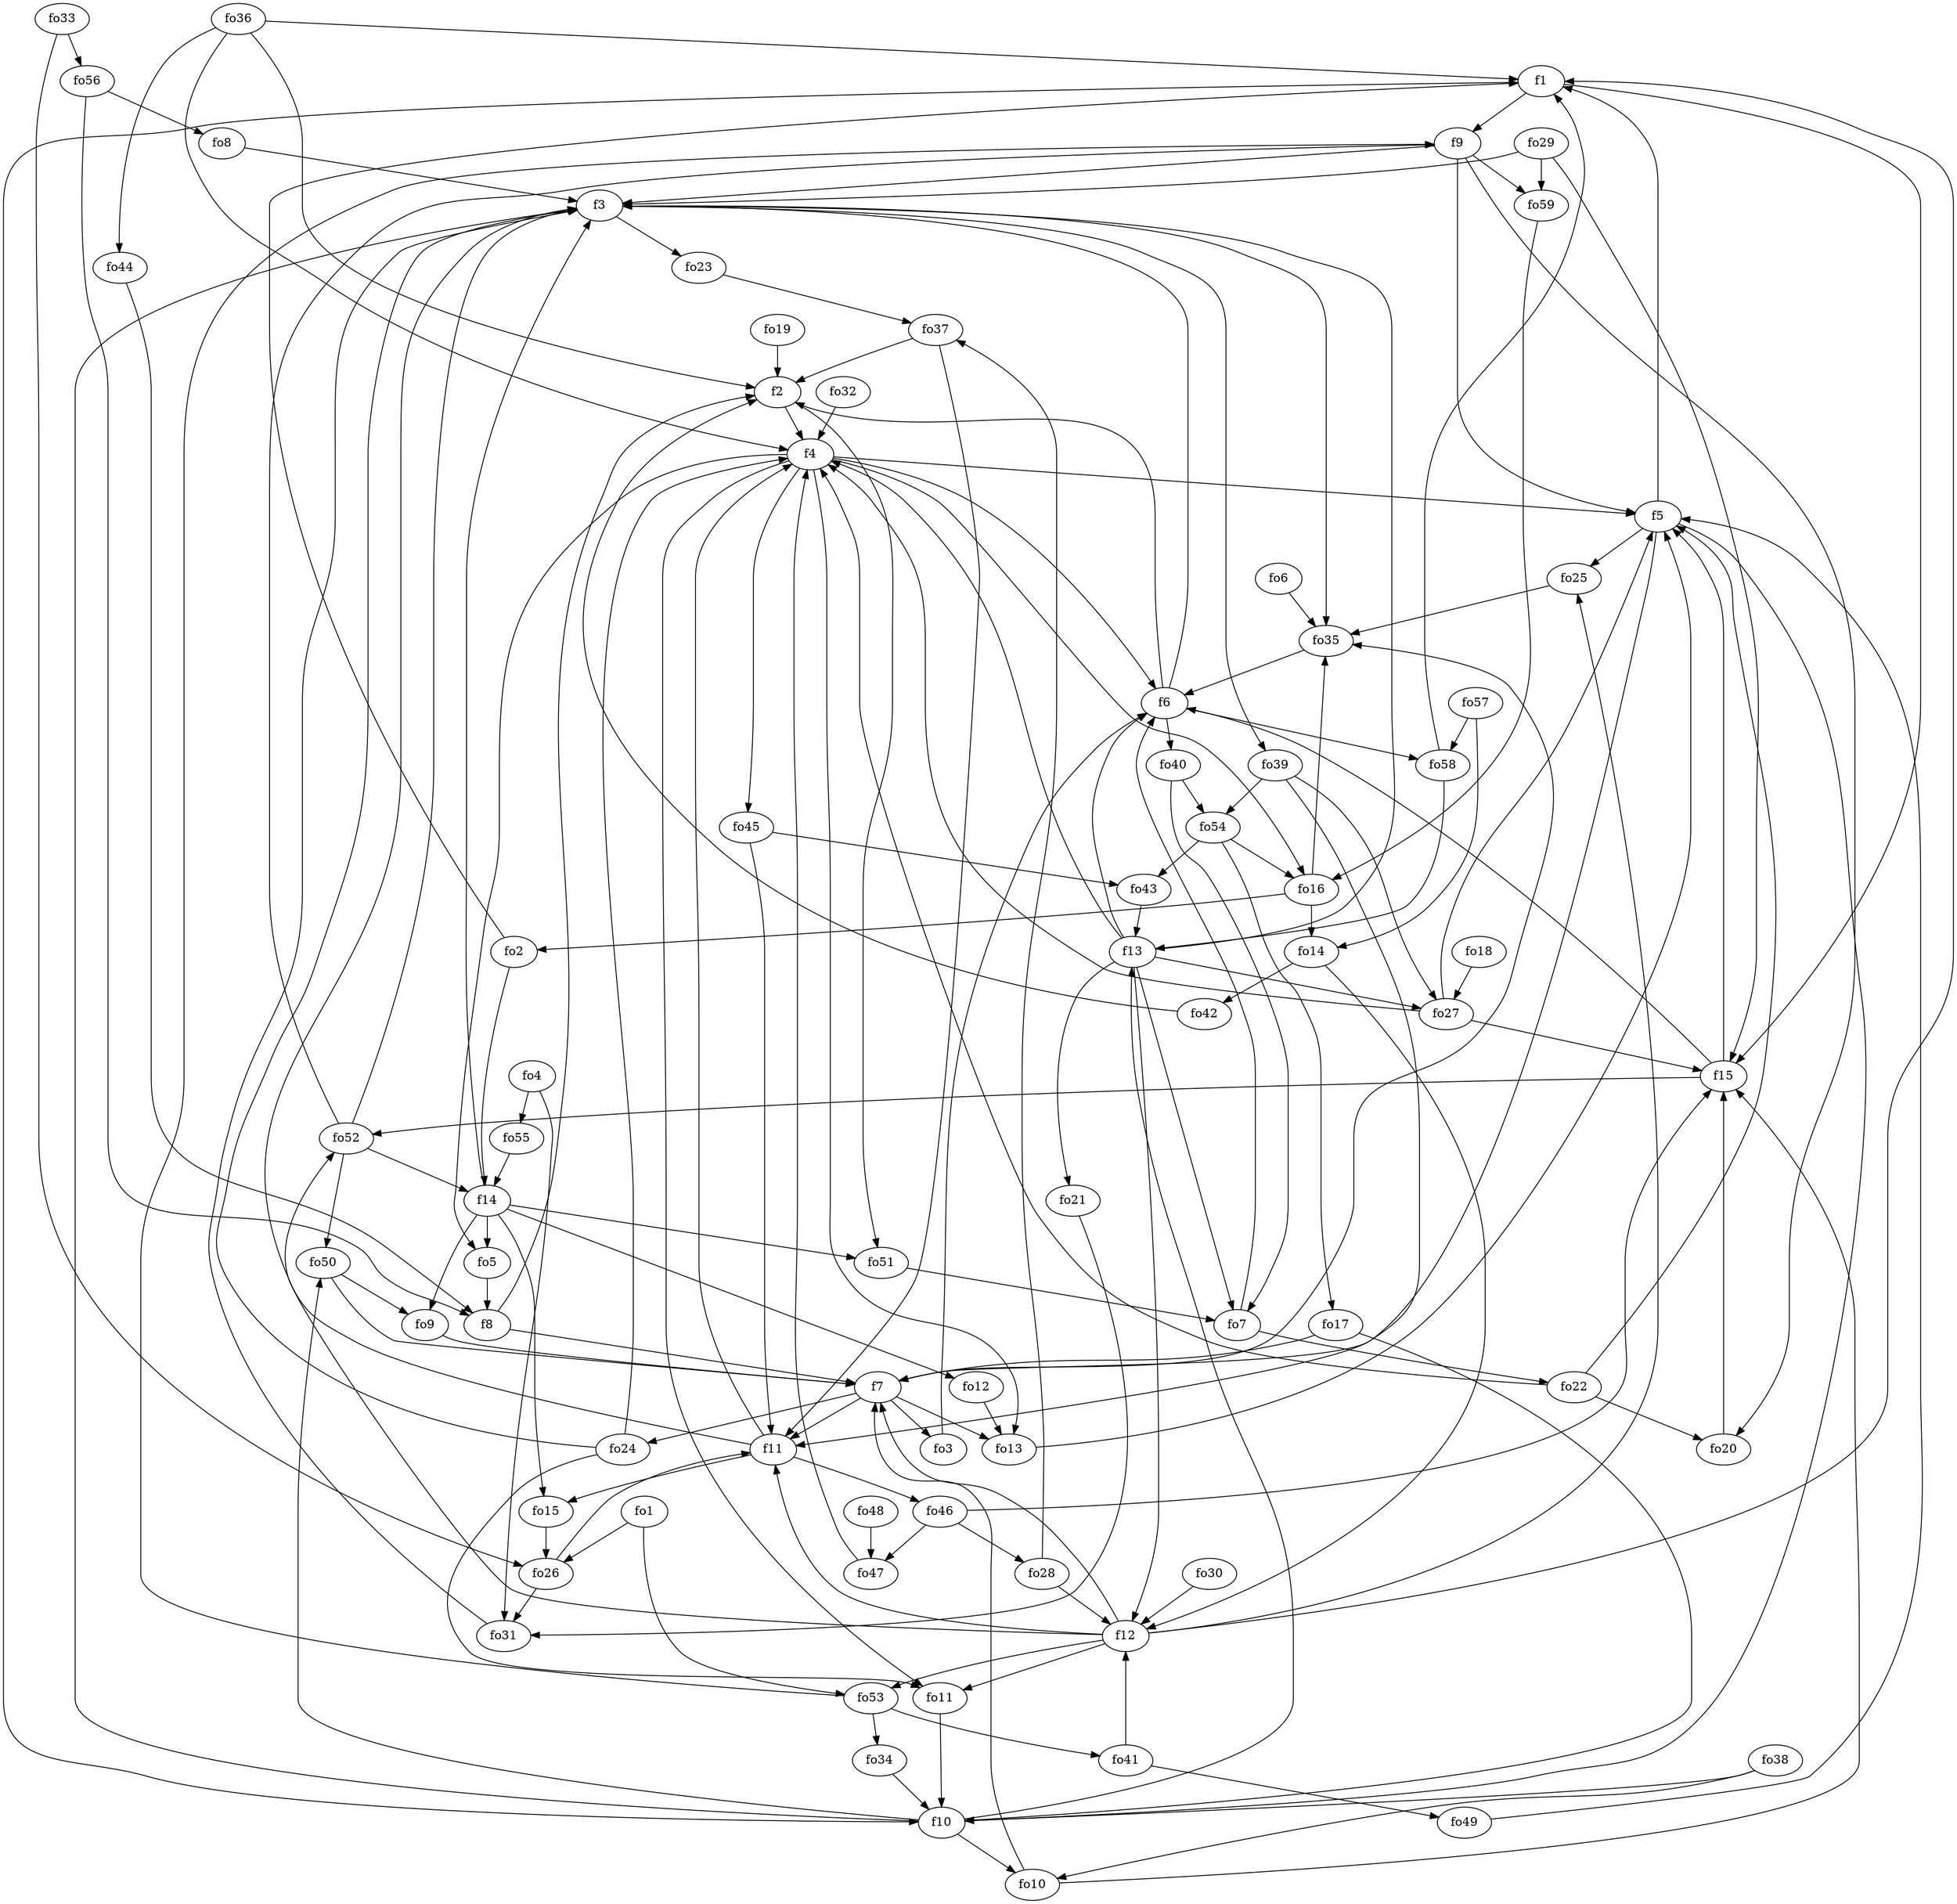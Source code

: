 strict digraph  {
f1;
f2;
f3;
f4;
f5;
f6;
f7;
f8;
f9;
f10;
f11;
f12;
f13;
f14;
f15;
fo1;
fo2;
fo3;
fo4;
fo5;
fo6;
fo7;
fo8;
fo9;
fo10;
fo11;
fo12;
fo13;
fo14;
fo15;
fo16;
fo17;
fo18;
fo19;
fo20;
fo21;
fo22;
fo23;
fo24;
fo25;
fo26;
fo27;
fo28;
fo29;
fo30;
fo31;
fo32;
fo33;
fo34;
fo35;
fo36;
fo37;
fo38;
fo39;
fo40;
fo41;
fo42;
fo43;
fo44;
fo45;
fo46;
fo47;
fo48;
fo49;
fo50;
fo51;
fo52;
fo53;
fo54;
fo55;
fo56;
fo57;
fo58;
fo59;
f1 -> f9  [weight=2];
f1 -> f15  [weight=2];
f1 -> f10  [weight=2];
f2 -> fo51  [weight=2];
f2 -> f4  [weight=2];
f3 -> fo23  [weight=2];
f3 -> fo39  [weight=2];
f3 -> fo35  [weight=2];
f4 -> fo13  [weight=2];
f4 -> f5  [weight=2];
f4 -> f6  [weight=2];
f4 -> fo16  [weight=2];
f4 -> fo11  [weight=2];
f4 -> fo5  [weight=2];
f4 -> fo45  [weight=2];
f5 -> fo25  [weight=2];
f5 -> f7  [weight=2];
f5 -> f1  [weight=2];
f5 -> f10  [weight=2];
f6 -> f2  [weight=2];
f6 -> fo40  [weight=2];
f6 -> f3  [weight=2];
f6 -> fo58  [weight=2];
f7 -> fo3  [weight=2];
f7 -> fo13  [weight=2];
f7 -> fo24  [weight=2];
f7 -> f11  [weight=2];
f7 -> fo35  [weight=2];
f8 -> f7  [weight=2];
f8 -> f2  [weight=2];
f9 -> fo20  [weight=2];
f9 -> f5  [weight=2];
f9 -> f3  [weight=2];
f9 -> fo59  [weight=2];
f10 -> fo50  [weight=2];
f10 -> fo10  [weight=2];
f10 -> f13  [weight=2];
f10 -> f3  [weight=2];
f11 -> f4  [weight=2];
f11 -> fo46  [weight=2];
f11 -> f3  [weight=2];
f11 -> fo15  [weight=2];
f12 -> fo25  [weight=2];
f12 -> f1  [weight=2];
f12 -> fo11  [weight=2];
f12 -> fo52  [weight=2];
f12 -> fo53  [weight=2];
f12 -> f11  [weight=2];
f12 -> f7  [weight=2];
f13 -> f12  [weight=2];
f13 -> fo21  [weight=2];
f13 -> fo27  [weight=2];
f13 -> f6  [weight=2];
f13 -> f4  [weight=2];
f13 -> f3  [weight=2];
f13 -> fo7  [weight=2];
f14 -> fo9  [weight=2];
f14 -> fo12  [weight=2];
f14 -> fo15  [weight=2];
f14 -> fo5  [weight=2];
f14 -> f3  [weight=2];
f14 -> fo51  [weight=2];
f15 -> fo52  [weight=2];
f15 -> f6  [weight=2];
f15 -> f5  [weight=2];
fo1 -> fo26  [weight=2];
fo1 -> fo53  [weight=2];
fo2 -> f14  [weight=2];
fo2 -> f1  [weight=2];
fo3 -> f6  [weight=2];
fo4 -> fo31  [weight=2];
fo4 -> fo55  [weight=2];
fo5 -> f8  [weight=2];
fo6 -> fo35  [weight=2];
fo7 -> f6  [weight=2];
fo7 -> fo22  [weight=2];
fo8 -> f3  [weight=2];
fo9 -> f7  [weight=2];
fo10 -> f15  [weight=2];
fo10 -> f7  [weight=2];
fo11 -> f10  [weight=2];
fo12 -> fo13  [weight=2];
fo13 -> f5  [weight=2];
fo14 -> fo42  [weight=2];
fo14 -> f12  [weight=2];
fo15 -> fo26  [weight=2];
fo16 -> fo2  [weight=2];
fo16 -> fo14  [weight=2];
fo16 -> fo35  [weight=2];
fo17 -> f7  [weight=2];
fo17 -> f10  [weight=2];
fo18 -> fo27  [weight=2];
fo19 -> f2  [weight=2];
fo20 -> f15  [weight=2];
fo21 -> fo31  [weight=2];
fo22 -> f5  [weight=2];
fo22 -> f4  [weight=2];
fo22 -> fo20  [weight=2];
fo23 -> fo37  [weight=2];
fo24 -> f4  [weight=2];
fo24 -> fo11  [weight=2];
fo24 -> f3  [weight=2];
fo25 -> fo35  [weight=2];
fo26 -> f11  [weight=2];
fo26 -> fo31  [weight=2];
fo27 -> f15  [weight=2];
fo27 -> f4  [weight=2];
fo27 -> f5  [weight=2];
fo28 -> f12  [weight=2];
fo28 -> fo37  [weight=2];
fo29 -> fo59  [weight=2];
fo29 -> f3  [weight=2];
fo29 -> f15  [weight=2];
fo30 -> f12  [weight=2];
fo31 -> f3  [weight=2];
fo32 -> f4  [weight=2];
fo33 -> fo26  [weight=2];
fo33 -> fo56  [weight=2];
fo34 -> f10  [weight=2];
fo35 -> f6  [weight=2];
fo36 -> f1  [weight=2];
fo36 -> fo44  [weight=2];
fo36 -> f4  [weight=2];
fo36 -> f2  [weight=2];
fo37 -> f11  [weight=2];
fo37 -> f2  [weight=2];
fo38 -> f10  [weight=2];
fo38 -> fo10  [weight=2];
fo39 -> fo27  [weight=2];
fo39 -> fo54  [weight=2];
fo39 -> f11  [weight=2];
fo40 -> fo7  [weight=2];
fo40 -> fo54  [weight=2];
fo41 -> fo49  [weight=2];
fo41 -> f12  [weight=2];
fo42 -> f2  [weight=2];
fo43 -> f13  [weight=2];
fo44 -> f8  [weight=2];
fo45 -> fo43  [weight=2];
fo45 -> f11  [weight=2];
fo46 -> f15  [weight=2];
fo46 -> fo28  [weight=2];
fo46 -> fo47  [weight=2];
fo47 -> f4  [weight=2];
fo48 -> fo47  [weight=2];
fo49 -> f5  [weight=2];
fo50 -> fo9  [weight=2];
fo50 -> f7  [weight=2];
fo51 -> fo7  [weight=2];
fo52 -> fo50  [weight=2];
fo52 -> f9  [weight=2];
fo52 -> f3  [weight=2];
fo52 -> f14  [weight=2];
fo53 -> f9  [weight=2];
fo53 -> fo34  [weight=2];
fo53 -> fo41  [weight=2];
fo54 -> fo17  [weight=2];
fo54 -> fo43  [weight=2];
fo54 -> fo16  [weight=2];
fo55 -> f14  [weight=2];
fo56 -> f8  [weight=2];
fo56 -> fo8  [weight=2];
fo57 -> fo14  [weight=2];
fo57 -> fo58  [weight=2];
fo58 -> f13  [weight=2];
fo58 -> f1  [weight=2];
fo59 -> fo16  [weight=2];
}
